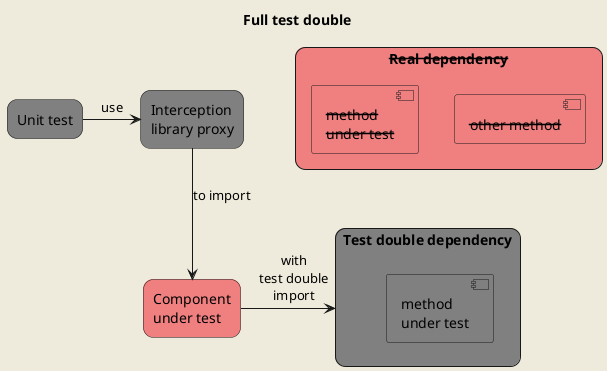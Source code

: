 
@startuml
skinparam backgroundColor #EEEBDC

title
  Full test double
end title

skinparam rectangle {
    roundCorner 20
}

rectangle "Unit test" as UnitTest #gray

rectangle "Interception\nlibrary proxy" as InterceptionLib #gray

rectangle "Component\nunder test" as cut #LightCoral

rectangle "Test double dependency" as TestDoubleDependency #gray {
  component "method\nunder test" as TestDoubleDependencyMethod #gray
}

rectangle "<strike>Real dependency" as RealDependency #LightCoral {
  component "<strike>other method" as RealDependencyOtherMethod #LightCoral
  component "<strike>method\n<strike>under test" as RealDependencyMut #LightCoral
}

UnitTest -> InterceptionLib: use
InterceptionLib --> cut: to import
cut -> TestDoubleDependency: with\ntest double\nimport

@enduml